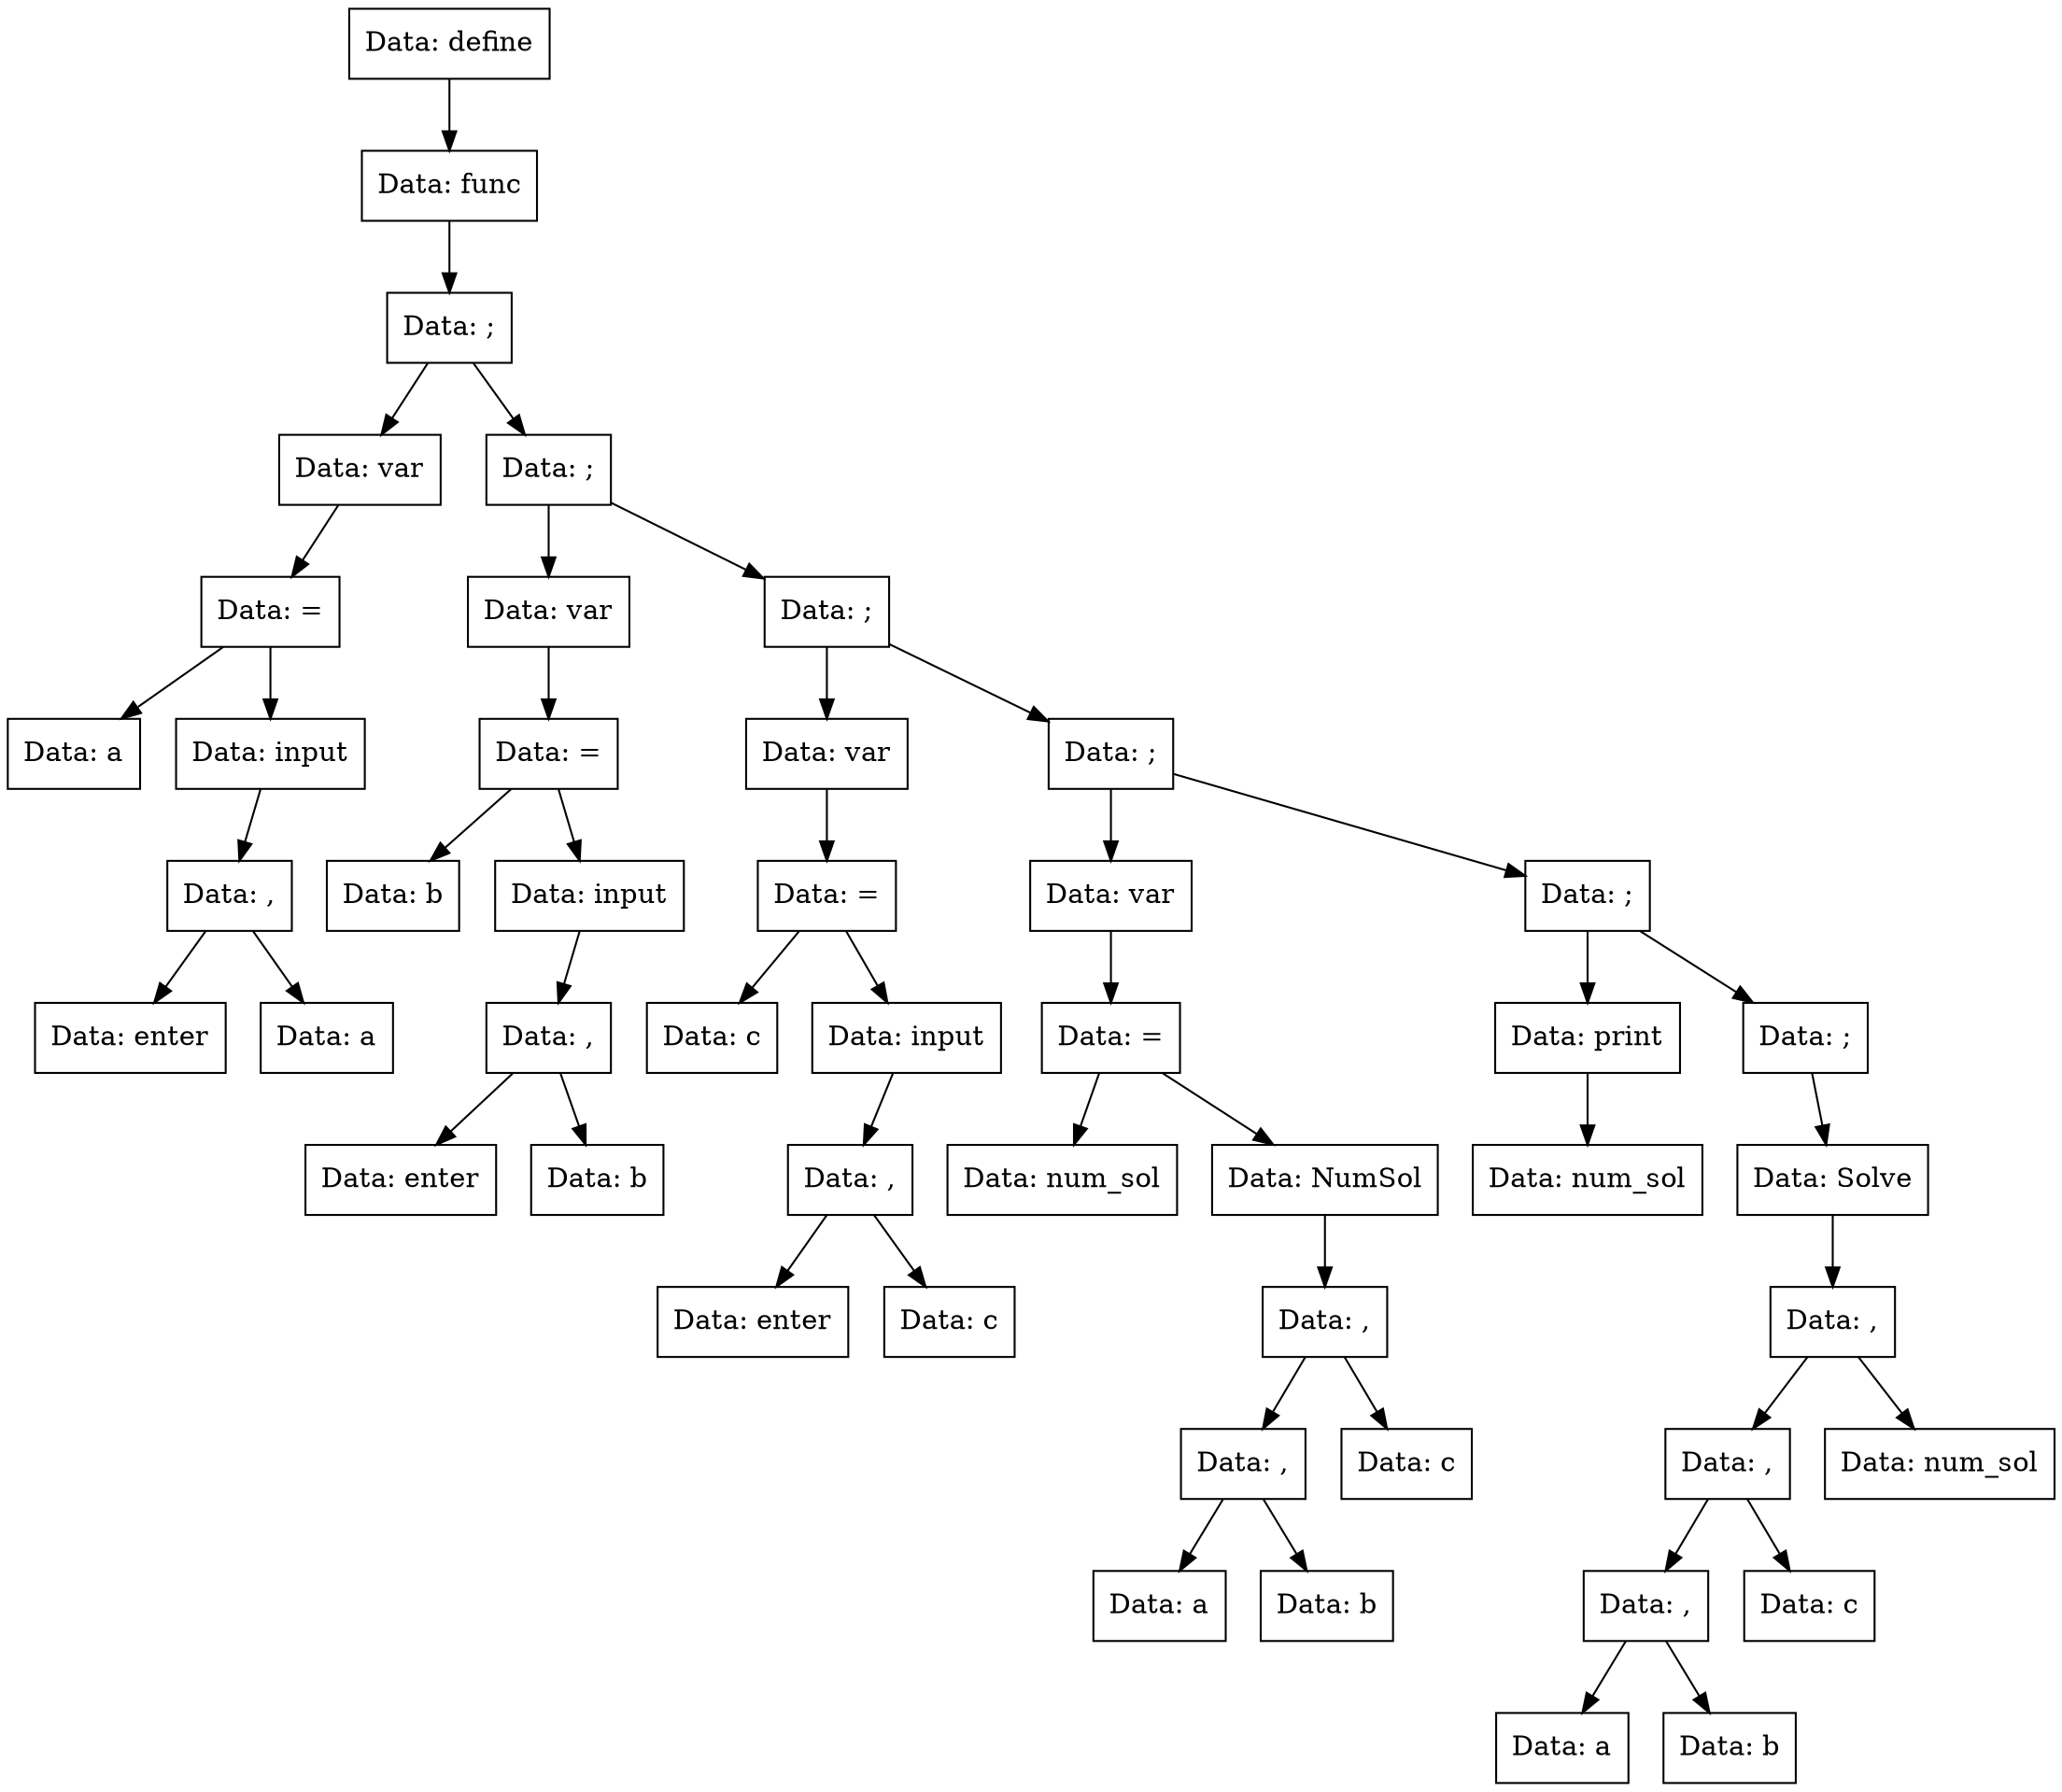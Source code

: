 digraph func{
Node0x5589225ebbc0[shape="record", label="Data: define"];
Node0x5589225ebc10[shape="record", label="Data: func"];
Node0x5589225ebcb0[shape="record", label="Data: ;"];
Node0x5589225ebd00[shape="record", label="Data: var"];
Node0x5589225ebda0[shape="record", label="Data: ="];
Node0x5589225ebd50[shape="record", label="Data: a"];
Node0x5589225ebda0->Node0x5589225ebd50;
Node0x5589225ebc60[shape="record", label="Data: input"];
Node0x5589225ebad0[shape="record", label="Data: ,"];
Node0x5589225ec700[shape="record", label="Data: enter"];
Node0x5589225ebad0->Node0x5589225ec700;
Node0x5589225ec610[shape="record", label="Data: a"];
Node0x5589225ebad0->Node0x5589225ec610;
Node0x5589225ebc60->Node0x5589225ebad0;
Node0x5589225ebda0->Node0x5589225ebc60;
Node0x5589225ebd00->Node0x5589225ebda0;
Node0x5589225ebcb0->Node0x5589225ebd00;
Node0x5589225ec2f0[shape="record", label="Data: ;"];
Node0x5589225ec070[shape="record", label="Data: var"];
Node0x5589225ebdf0[shape="record", label="Data: ="];
Node0x5589225ebb70[shape="record", label="Data: b"];
Node0x5589225ebdf0->Node0x5589225ebb70;
Node0x5589225ebb20[shape="record", label="Data: input"];
Node0x5589225ec750[shape="record", label="Data: ,"];
Node0x5589225ec890[shape="record", label="Data: enter"];
Node0x5589225ec750->Node0x5589225ec890;
Node0x5589225ec8e0[shape="record", label="Data: b"];
Node0x5589225ec750->Node0x5589225ec8e0;
Node0x5589225ebb20->Node0x5589225ec750;
Node0x5589225ebdf0->Node0x5589225ebb20;
Node0x5589225ec070->Node0x5589225ebdf0;
Node0x5589225ec2f0->Node0x5589225ec070;
Node0x5589225ec840[shape="record", label="Data: ;"];
Node0x5589225ec930[shape="record", label="Data: var"];
Node0x5589225ec7f0[shape="record", label="Data: ="];
Node0x5589225ec980[shape="record", label="Data: c"];
Node0x5589225ec7f0->Node0x5589225ec980;
Node0x5589225ec7a0[shape="record", label="Data: input"];
Node0x5589225ec660[shape="record", label="Data: ,"];
Node0x5589225ec4d0[shape="record", label="Data: enter"];
Node0x5589225ec660->Node0x5589225ec4d0;
Node0x5589225ec5c0[shape="record", label="Data: c"];
Node0x5589225ec660->Node0x5589225ec5c0;
Node0x5589225ec7a0->Node0x5589225ec660;
Node0x5589225ec7f0->Node0x5589225ec7a0;
Node0x5589225ec930->Node0x5589225ec7f0;
Node0x5589225ec840->Node0x5589225ec930;
Node0x5589225ec480[shape="record", label="Data: ;"];
Node0x5589225ec430[shape="record", label="Data: var"];
Node0x5589225ec390[shape="record", label="Data: ="];
Node0x5589225ec340[shape="record", label="Data: num_sol"];
Node0x5589225ec390->Node0x5589225ec340;
Node0x5589225ec6b0[shape="record", label="Data: NumSol"];
Node0x5589225ec570[shape="record", label="Data: ,"];
Node0x5589225ec2a0[shape="record", label="Data: ,"];
Node0x5589225ec200[shape="record", label="Data: a"];
Node0x5589225ec2a0->Node0x5589225ec200;
Node0x5589225ec1b0[shape="record", label="Data: b"];
Node0x5589225ec2a0->Node0x5589225ec1b0;
Node0x5589225ec570->Node0x5589225ec2a0;
Node0x5589225ec110[shape="record", label="Data: c"];
Node0x5589225ec570->Node0x5589225ec110;
Node0x5589225ec6b0->Node0x5589225ec570;
Node0x5589225ec390->Node0x5589225ec6b0;
Node0x5589225ec430->Node0x5589225ec390;
Node0x5589225ec480->Node0x5589225ec430;
Node0x5589225ec0c0[shape="record", label="Data: ;"];
Node0x5589225ec3e0[shape="record", label="Data: print"];
Node0x5589225ec520[shape="record", label="Data: num_sol"];
Node0x5589225ec3e0->Node0x5589225ec520;
Node0x5589225ec0c0->Node0x5589225ec3e0;
Node0x5589225ec250[shape="record", label="Data: ;"];
Node0x5589225ebfd0[shape="record", label="Data: Solve"];
Node0x5589225ec020[shape="record", label="Data: ,"];
Node0x5589225ebf80[shape="record", label="Data: ,"];
Node0x5589225ebf30[shape="record", label="Data: ,"];
Node0x5589225ebe90[shape="record", label="Data: a"];
Node0x5589225ebf30->Node0x5589225ebe90;
Node0x5589225ebe40[shape="record", label="Data: b"];
Node0x5589225ebf30->Node0x5589225ebe40;
Node0x5589225ebf80->Node0x5589225ebf30;
Node0x5589225ec160[shape="record", label="Data: c"];
Node0x5589225ebf80->Node0x5589225ec160;
Node0x5589225ec020->Node0x5589225ebf80;
Node0x5589225ebee0[shape="record", label="Data: num_sol"];
Node0x5589225ec020->Node0x5589225ebee0;
Node0x5589225ebfd0->Node0x5589225ec020;
Node0x5589225ec250->Node0x5589225ebfd0;
Node0x5589225ec0c0->Node0x5589225ec250;
Node0x5589225ec480->Node0x5589225ec0c0;
Node0x5589225ec840->Node0x5589225ec480;
Node0x5589225ec2f0->Node0x5589225ec840;
Node0x5589225ebcb0->Node0x5589225ec2f0;
Node0x5589225ebc10->Node0x5589225ebcb0;
Node0x5589225ebbc0->Node0x5589225ebc10;
}